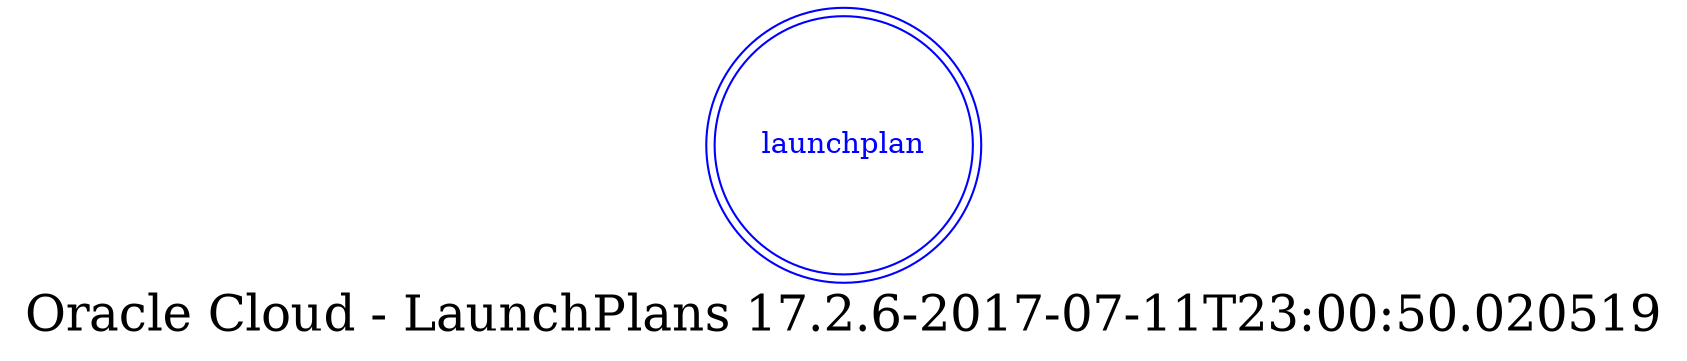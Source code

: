 digraph LexiconGraph {
graph[label="Oracle Cloud - LaunchPlans 17.2.6-2017-07-11T23:00:50.020519", fontsize=24]
splines=true
"launchplan" [color=blue, fontcolor=blue, shape=doublecircle]
}

